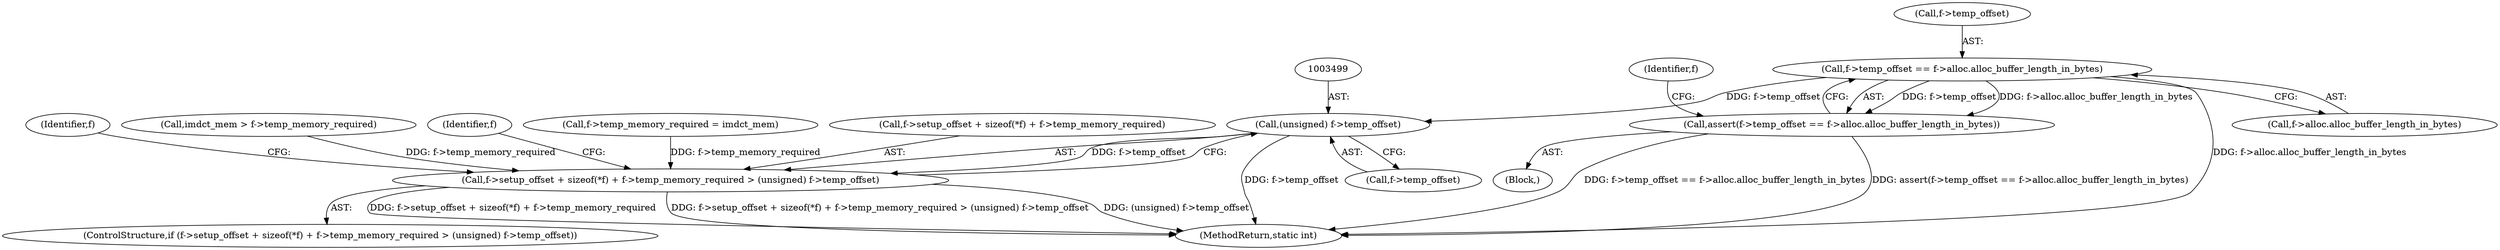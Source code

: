 digraph "0_stb_244d83bc3d859293f55812d48b3db168e581f6ab_0@pointer" {
"1003476" [label="(Call,f->temp_offset == f->alloc.alloc_buffer_length_in_bytes)"];
"1003475" [label="(Call,assert(f->temp_offset == f->alloc.alloc_buffer_length_in_bytes))"];
"1003498" [label="(Call,(unsigned) f->temp_offset)"];
"1003486" [label="(Call,f->setup_offset + sizeof(*f) + f->temp_memory_required > (unsigned) f->temp_offset)"];
"1003474" [label="(Block,)"];
"1003485" [label="(ControlStructure,if (f->setup_offset + sizeof(*f) + f->temp_memory_required > (unsigned) f->temp_offset))"];
"1003515" [label="(MethodReturn,static int)"];
"1003487" [label="(Call,f->setup_offset + sizeof(*f) + f->temp_memory_required)"];
"1003500" [label="(Call,f->temp_offset)"];
"1003489" [label="(Identifier,f)"];
"1003505" [label="(Identifier,f)"];
"1003477" [label="(Call,f->temp_offset)"];
"1003475" [label="(Call,assert(f->temp_offset == f->alloc.alloc_buffer_length_in_bytes))"];
"1003480" [label="(Call,f->alloc.alloc_buffer_length_in_bytes)"];
"1003476" [label="(Call,f->temp_offset == f->alloc.alloc_buffer_length_in_bytes)"];
"1003498" [label="(Call,(unsigned) f->temp_offset)"];
"1003453" [label="(Call,imdct_mem > f->temp_memory_required)"];
"1003509" [label="(Identifier,f)"];
"1003486" [label="(Call,f->setup_offset + sizeof(*f) + f->temp_memory_required > (unsigned) f->temp_offset)"];
"1003458" [label="(Call,f->temp_memory_required = imdct_mem)"];
"1003476" -> "1003475"  [label="AST: "];
"1003476" -> "1003480"  [label="CFG: "];
"1003477" -> "1003476"  [label="AST: "];
"1003480" -> "1003476"  [label="AST: "];
"1003475" -> "1003476"  [label="CFG: "];
"1003476" -> "1003515"  [label="DDG: f->alloc.alloc_buffer_length_in_bytes"];
"1003476" -> "1003475"  [label="DDG: f->temp_offset"];
"1003476" -> "1003475"  [label="DDG: f->alloc.alloc_buffer_length_in_bytes"];
"1003476" -> "1003498"  [label="DDG: f->temp_offset"];
"1003475" -> "1003474"  [label="AST: "];
"1003489" -> "1003475"  [label="CFG: "];
"1003475" -> "1003515"  [label="DDG: f->temp_offset == f->alloc.alloc_buffer_length_in_bytes"];
"1003475" -> "1003515"  [label="DDG: assert(f->temp_offset == f->alloc.alloc_buffer_length_in_bytes)"];
"1003498" -> "1003486"  [label="AST: "];
"1003498" -> "1003500"  [label="CFG: "];
"1003499" -> "1003498"  [label="AST: "];
"1003500" -> "1003498"  [label="AST: "];
"1003486" -> "1003498"  [label="CFG: "];
"1003498" -> "1003515"  [label="DDG: f->temp_offset"];
"1003498" -> "1003486"  [label="DDG: f->temp_offset"];
"1003486" -> "1003485"  [label="AST: "];
"1003487" -> "1003486"  [label="AST: "];
"1003505" -> "1003486"  [label="CFG: "];
"1003509" -> "1003486"  [label="CFG: "];
"1003486" -> "1003515"  [label="DDG: f->setup_offset + sizeof(*f) + f->temp_memory_required"];
"1003486" -> "1003515"  [label="DDG: f->setup_offset + sizeof(*f) + f->temp_memory_required > (unsigned) f->temp_offset"];
"1003486" -> "1003515"  [label="DDG: (unsigned) f->temp_offset"];
"1003453" -> "1003486"  [label="DDG: f->temp_memory_required"];
"1003458" -> "1003486"  [label="DDG: f->temp_memory_required"];
}
